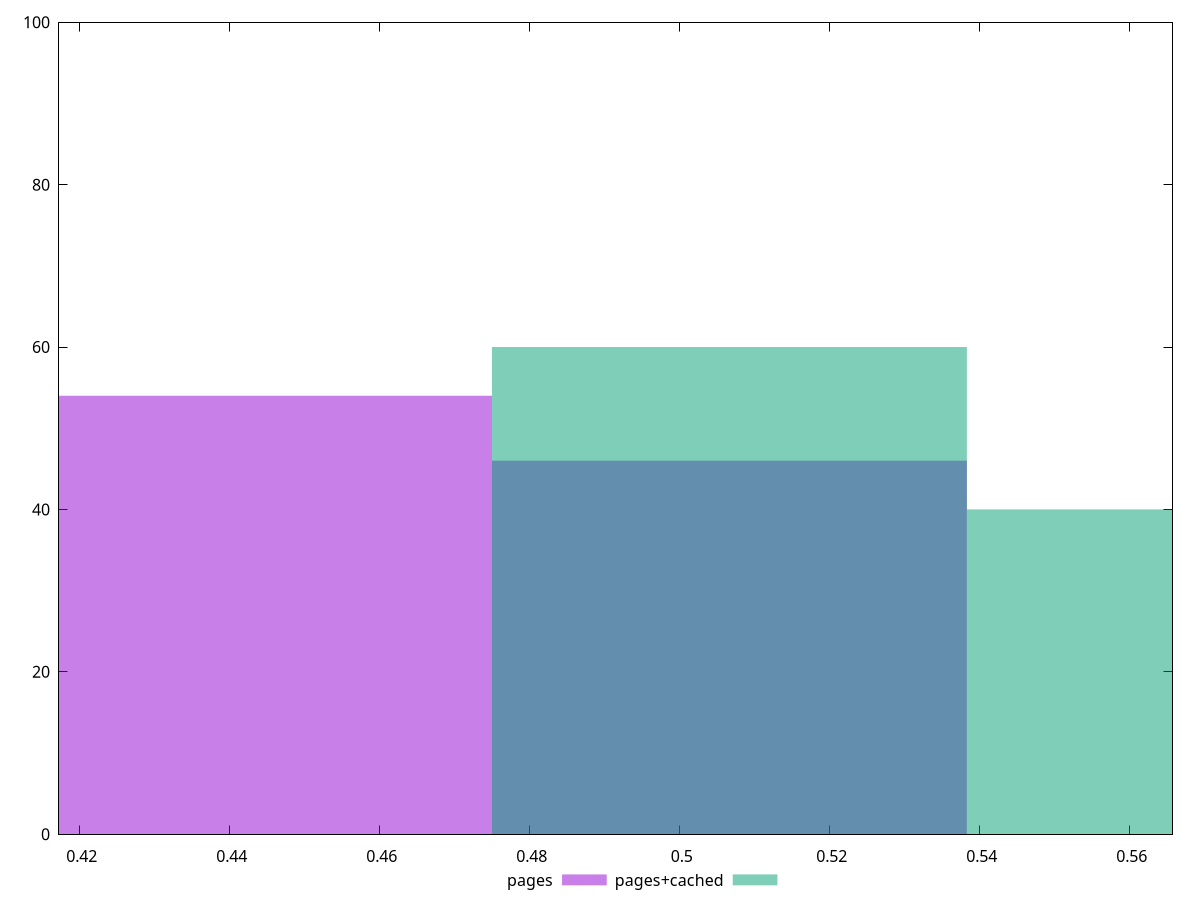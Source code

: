 reset

$pages <<EOF
0.44329752746798234 54
0.5066257456776941 46
EOF

$pagesCached <<EOF
0.5066257456776941 60
0.5699539638874059 40
EOF

set key outside below
set boxwidth 0.06332821820971177
set xrange [0.4172165056100327:0.5657115031025787]
set yrange [0:100]
set style fill transparent solid 0.5 noborder
set terminal svg size 640, 500 enhanced background rgb 'white'
set output "report_00007_2020-12-11T15:55:29.892Z/meta/score/comparison/histogram/1_vs_2.svg"

plot $pages title "pages" with boxes, \
     $pagesCached title "pages+cached" with boxes

reset
